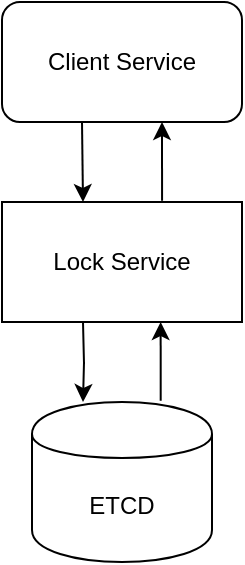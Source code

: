 <mxfile version="12.4.7" type="github">
  <diagram id="prtHgNgQTEPvFCAcTncT" name="Page-1">
    <mxGraphModel dx="782" dy="397" grid="1" gridSize="10" guides="1" tooltips="1" connect="1" arrows="1" fold="1" page="1" pageScale="1" pageWidth="827" pageHeight="1169" math="0" shadow="0">
      <root>
        <mxCell id="0"/>
        <mxCell id="1" parent="0"/>
        <mxCell id="xvCQEjcO46lgxOFyYezI-1" value="Client Service" style="rounded=1;whiteSpace=wrap;html=1;" vertex="1" parent="1">
          <mxGeometry x="260" y="110" width="120" height="60" as="geometry"/>
        </mxCell>
        <mxCell id="xvCQEjcO46lgxOFyYezI-3" value="Lock Service" style="rounded=0;whiteSpace=wrap;html=1;" vertex="1" parent="1">
          <mxGeometry x="260" y="210" width="120" height="60" as="geometry"/>
        </mxCell>
        <mxCell id="xvCQEjcO46lgxOFyYezI-8" value="ETCD" style="shape=cylinder;whiteSpace=wrap;html=1;boundedLbl=1;backgroundOutline=1;" vertex="1" parent="1">
          <mxGeometry x="275" y="310" width="90" height="80" as="geometry"/>
        </mxCell>
        <mxCell id="xvCQEjcO46lgxOFyYezI-11" value="" style="edgeStyle=orthogonalEdgeStyle;rounded=0;orthogonalLoop=1;jettySize=auto;html=1;" edge="1" parent="1">
          <mxGeometry relative="1" as="geometry">
            <mxPoint x="300.5" y="270" as="sourcePoint"/>
            <mxPoint x="300.5" y="310" as="targetPoint"/>
          </mxGeometry>
        </mxCell>
        <mxCell id="xvCQEjcO46lgxOFyYezI-12" value="" style="endArrow=classic;html=1;" edge="1" parent="1">
          <mxGeometry width="50" height="50" relative="1" as="geometry">
            <mxPoint x="300" y="170" as="sourcePoint"/>
            <mxPoint x="300.5" y="210" as="targetPoint"/>
          </mxGeometry>
        </mxCell>
        <mxCell id="xvCQEjcO46lgxOFyYezI-15" value="" style="endArrow=classic;html=1;entryX=0.661;entryY=1;entryDx=0;entryDy=0;entryPerimeter=0;exitX=0.715;exitY=-0.008;exitDx=0;exitDy=0;exitPerimeter=0;" edge="1" parent="1" source="xvCQEjcO46lgxOFyYezI-8" target="xvCQEjcO46lgxOFyYezI-3">
          <mxGeometry width="50" height="50" relative="1" as="geometry">
            <mxPoint x="330" y="300" as="sourcePoint"/>
            <mxPoint x="370" y="270" as="targetPoint"/>
          </mxGeometry>
        </mxCell>
        <mxCell id="xvCQEjcO46lgxOFyYezI-16" value="" style="endArrow=classic;html=1;entryX=0.661;entryY=1;entryDx=0;entryDy=0;entryPerimeter=0;exitX=0.715;exitY=-0.008;exitDx=0;exitDy=0;exitPerimeter=0;" edge="1" parent="1">
          <mxGeometry width="50" height="50" relative="1" as="geometry">
            <mxPoint x="340.03" y="209.36" as="sourcePoint"/>
            <mxPoint x="340.0" y="170" as="targetPoint"/>
          </mxGeometry>
        </mxCell>
      </root>
    </mxGraphModel>
  </diagram>
</mxfile>
